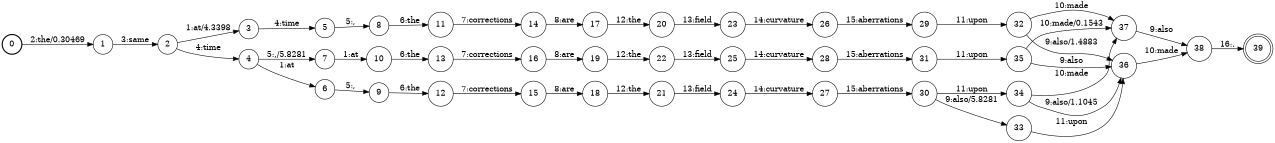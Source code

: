 digraph FST {
rankdir = LR;
size = "8.5,11";
label = "";
center = 1;
orientation = Portrait;
ranksep = "0.4";
nodesep = "0.25";
0 [label = "0", shape = circle, style = bold, fontsize = 14]
	0 -> 1 [label = "2:the/0.30469", fontsize = 14];
1 [label = "1", shape = circle, style = solid, fontsize = 14]
	1 -> 2 [label = "3:same", fontsize = 14];
2 [label = "2", shape = circle, style = solid, fontsize = 14]
	2 -> 3 [label = "1:at/4.3398", fontsize = 14];
	2 -> 4 [label = "4:time", fontsize = 14];
3 [label = "3", shape = circle, style = solid, fontsize = 14]
	3 -> 5 [label = "4:time", fontsize = 14];
4 [label = "4", shape = circle, style = solid, fontsize = 14]
	4 -> 6 [label = "1:at", fontsize = 14];
	4 -> 7 [label = "5:,/5.8281", fontsize = 14];
5 [label = "5", shape = circle, style = solid, fontsize = 14]
	5 -> 8 [label = "5:,", fontsize = 14];
6 [label = "6", shape = circle, style = solid, fontsize = 14]
	6 -> 9 [label = "5:,", fontsize = 14];
7 [label = "7", shape = circle, style = solid, fontsize = 14]
	7 -> 10 [label = "1:at", fontsize = 14];
8 [label = "8", shape = circle, style = solid, fontsize = 14]
	8 -> 11 [label = "6:the", fontsize = 14];
9 [label = "9", shape = circle, style = solid, fontsize = 14]
	9 -> 12 [label = "6:the", fontsize = 14];
10 [label = "10", shape = circle, style = solid, fontsize = 14]
	10 -> 13 [label = "6:the", fontsize = 14];
11 [label = "11", shape = circle, style = solid, fontsize = 14]
	11 -> 14 [label = "7:corrections", fontsize = 14];
12 [label = "12", shape = circle, style = solid, fontsize = 14]
	12 -> 15 [label = "7:corrections", fontsize = 14];
13 [label = "13", shape = circle, style = solid, fontsize = 14]
	13 -> 16 [label = "7:corrections", fontsize = 14];
14 [label = "14", shape = circle, style = solid, fontsize = 14]
	14 -> 17 [label = "8:are", fontsize = 14];
15 [label = "15", shape = circle, style = solid, fontsize = 14]
	15 -> 18 [label = "8:are", fontsize = 14];
16 [label = "16", shape = circle, style = solid, fontsize = 14]
	16 -> 19 [label = "8:are", fontsize = 14];
17 [label = "17", shape = circle, style = solid, fontsize = 14]
	17 -> 20 [label = "12:the", fontsize = 14];
18 [label = "18", shape = circle, style = solid, fontsize = 14]
	18 -> 21 [label = "12:the", fontsize = 14];
19 [label = "19", shape = circle, style = solid, fontsize = 14]
	19 -> 22 [label = "12:the", fontsize = 14];
20 [label = "20", shape = circle, style = solid, fontsize = 14]
	20 -> 23 [label = "13:field", fontsize = 14];
21 [label = "21", shape = circle, style = solid, fontsize = 14]
	21 -> 24 [label = "13:field", fontsize = 14];
22 [label = "22", shape = circle, style = solid, fontsize = 14]
	22 -> 25 [label = "13:field", fontsize = 14];
23 [label = "23", shape = circle, style = solid, fontsize = 14]
	23 -> 26 [label = "14:curvature", fontsize = 14];
24 [label = "24", shape = circle, style = solid, fontsize = 14]
	24 -> 27 [label = "14:curvature", fontsize = 14];
25 [label = "25", shape = circle, style = solid, fontsize = 14]
	25 -> 28 [label = "14:curvature", fontsize = 14];
26 [label = "26", shape = circle, style = solid, fontsize = 14]
	26 -> 29 [label = "15:aberrations", fontsize = 14];
27 [label = "27", shape = circle, style = solid, fontsize = 14]
	27 -> 30 [label = "15:aberrations", fontsize = 14];
28 [label = "28", shape = circle, style = solid, fontsize = 14]
	28 -> 31 [label = "15:aberrations", fontsize = 14];
29 [label = "29", shape = circle, style = solid, fontsize = 14]
	29 -> 32 [label = "11:upon", fontsize = 14];
30 [label = "30", shape = circle, style = solid, fontsize = 14]
	30 -> 33 [label = "9:also/5.8281", fontsize = 14];
	30 -> 34 [label = "11:upon", fontsize = 14];
31 [label = "31", shape = circle, style = solid, fontsize = 14]
	31 -> 35 [label = "11:upon", fontsize = 14];
32 [label = "32", shape = circle, style = solid, fontsize = 14]
	32 -> 36 [label = "9:also/1.4883", fontsize = 14];
	32 -> 37 [label = "10:made", fontsize = 14];
33 [label = "33", shape = circle, style = solid, fontsize = 14]
	33 -> 36 [label = "11:upon", fontsize = 14];
34 [label = "34", shape = circle, style = solid, fontsize = 14]
	34 -> 36 [label = "9:also/1.1045", fontsize = 14];
	34 -> 37 [label = "10:made", fontsize = 14];
35 [label = "35", shape = circle, style = solid, fontsize = 14]
	35 -> 36 [label = "9:also", fontsize = 14];
	35 -> 37 [label = "10:made/0.1543", fontsize = 14];
36 [label = "36", shape = circle, style = solid, fontsize = 14]
	36 -> 38 [label = "10:made", fontsize = 14];
37 [label = "37", shape = circle, style = solid, fontsize = 14]
	37 -> 38 [label = "9:also", fontsize = 14];
38 [label = "38", shape = circle, style = solid, fontsize = 14]
	38 -> 39 [label = "16:.", fontsize = 14];
39 [label = "39", shape = doublecircle, style = solid, fontsize = 14]
}

